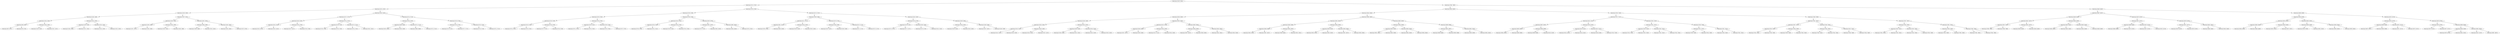 digraph G{
993931102 [label="Node{data=[5190, 5190]}"]
993931102 -> 101142253
101142253 [label="Node{data=[3722, 3722]}"]
101142253 -> 1319783501
1319783501 [label="Node{data=[1974, 1974]}"]
1319783501 -> 1428221694
1428221694 [label="Node{data=[1556, 1556]}"]
1428221694 -> 523136987
523136987 [label="Node{data=[1548, 1548]}"]
523136987 -> 593636085
593636085 [label="Node{data=[1544, 1544]}"]
593636085 -> 1068946160
1068946160 [label="Node{data=[953, 953]}"]
1068946160 -> 1832094950
1832094950 [label="Node{data=[937, 937]}"]
1068946160 -> 26175020
26175020 [label="Node{data=[973, 973]}"]
593636085 -> 856211818
856211818 [label="Node{data=[1546, 1546]}"]
856211818 -> 975221929
975221929 [label="Node{data=[1545, 1545]}"]
856211818 -> 1267030967
1267030967 [label="Node{data=[1547, 1547]}"]
523136987 -> 834796269
834796269 [label="Node{data=[1552, 1552]}"]
834796269 -> 1152871982
1152871982 [label="Node{data=[1550, 1550]}"]
1152871982 -> 2064457709
2064457709 [label="Node{data=[1549, 1549]}"]
1152871982 -> 448048088
448048088 [label="Node{data=[1551, 1551]}"]
834796269 -> 614218993
614218993 [label="Node{data=[1554, 1554]}"]
614218993 -> 1537601618
1537601618 [label="Node{data=[1553, 1553]}"]
614218993 -> 1212448444
1212448444 [label="Node{data=[1555, 1555]}"]
1428221694 -> 2006054407
2006054407 [label="Node{data=[1587, 1587]}"]
2006054407 -> 850343856
850343856 [label="Node{data=[1560, 1560]}"]
850343856 -> 1190950615
1190950615 [label="Node{data=[1558, 1558]}"]
1190950615 -> 757485866
757485866 [label="Node{data=[1557, 1557]}"]
1190950615 -> 1442822983
1442822983 [label="Node{data=[1559, 1559]}"]
850343856 -> 514196735
514196735 [label="Node{data=[1585, 1585]}"]
514196735 -> 994677554
994677554 [label="Node{data=[1561, 1561]}"]
514196735 -> 620313200
620313200 [label="Node{data=[1586, 1586]}"]
2006054407 -> 217356331
217356331 [label="Node{data=[1653, 1653]}"]
217356331 -> 584836278
584836278 [label="Node{data=[1589, 1589]}"]
584836278 -> 1434199004
1434199004 [label="Node{data=[1588, 1588]}"]
584836278 -> 951822777
951822777 [label="Node{data=[1610, 1610]}"]
217356331 -> 270949189
270949189 [label="Node{data=[1943, 1943]}"]
270949189 -> 1839588259
1839588259 [label="Node{data=[1933, 1933]}"]
270949189 -> 1509121800
1509121800 [label="Node{data=[1973, 1973]}"]
1319783501 -> 1021367278
1021367278 [label="Node{data=[3423, 3423]}"]
1021367278 -> 515791684
515791684 [label="Node{data=[2727, 2727]}"]
515791684 -> 1556351947
1556351947 [label="Node{data=[2016, 2016]}"]
1556351947 -> 529273924
529273924 [label="Node{data=[2014, 2014]}"]
529273924 -> 633981944
633981944 [label="Node{data=[2013, 2013]}"]
529273924 -> 1237438590
1237438590 [label="Node{data=[2015, 2015]}"]
1556351947 -> 891752670
891752670 [label="Node{data=[2704, 2704]}"]
891752670 -> 1249250314
1249250314 [label="Node{data=[2017, 2017]}"]
891752670 -> 562796727
562796727 [label="Node{data=[2726, 2726]}"]
515791684 -> 1720647384
1720647384 [label="Node{data=[2731, 2731]}"]
1720647384 -> 1797436215
1797436215 [label="Node{data=[2729, 2729]}"]
1797436215 -> 298775557
298775557 [label="Node{data=[2728, 2728]}"]
1797436215 -> 1828554923
1828554923 [label="Node{data=[2730, 2730]}"]
1720647384 -> 2106905554
2106905554 [label="Node{data=[3174, 3174]}"]
2106905554 -> 55671900
55671900 [label="Node{data=[2732, 2732]}"]
2106905554 -> 1708777199
1708777199 [label="Node{data=[3201, 3201]}"]
1021367278 -> 1700903471
1700903471 [label="Node{data=[3714, 3714]}"]
1700903471 -> 1043398418
1043398418 [label="Node{data=[3519, 3519]}"]
1043398418 -> 915134228
915134228 [label="Node{data=[3490, 3490]}"]
915134228 -> 487479692
487479692 [label="Node{data=[3453, 3453]}"]
915134228 -> 1976973504
1976973504 [label="Node{data=[3500, 3500]}"]
1043398418 -> 1286045959
1286045959 [label="Node{data=[3712, 3712]}"]
1286045959 -> 620547312
620547312 [label="Node{data=[3686, 3686]}"]
1286045959 -> 1272001498
1272001498 [label="Node{data=[3713, 3713]}"]
1700903471 -> 260375128
260375128 [label="Node{data=[3718, 3718]}"]
260375128 -> 2136605974
2136605974 [label="Node{data=[3716, 3716]}"]
2136605974 -> 1023659329
1023659329 [label="Node{data=[3715, 3715]}"]
2136605974 -> 2131650264
2131650264 [label="Node{data=[3717, 3717]}"]
260375128 -> 1480473763
1480473763 [label="Node{data=[3720, 3720]}"]
1480473763 -> 2003034119
2003034119 [label="Node{data=[3719, 3719]}"]
1480473763 -> 1411994223
1411994223 [label="Node{data=[3721, 3721]}"]
101142253 -> 1478350484
1478350484 [label="Node{data=[4756, 4756]}"]
1478350484 -> 1911501328
1911501328 [label="Node{data=[3738, 3738]}"]
1911501328 -> 426022898
426022898 [label="Node{data=[3730, 3730]}"]
426022898 -> 121635995
121635995 [label="Node{data=[3726, 3726]}"]
121635995 -> 836750225
836750225 [label="Node{data=[3724, 3724]}"]
836750225 -> 958926856
958926856 [label="Node{data=[3723, 3723]}"]
836750225 -> 80661464
80661464 [label="Node{data=[3725, 3725]}"]
121635995 -> 53310214
53310214 [label="Node{data=[3728, 3728]}"]
53310214 -> 1289855921
1289855921 [label="Node{data=[3727, 3727]}"]
53310214 -> 892355189
892355189 [label="Node{data=[3729, 3729]}"]
426022898 -> 1204997888
1204997888 [label="Node{data=[3734, 3734]}"]
1204997888 -> 797909439
797909439 [label="Node{data=[3732, 3732]}"]
797909439 -> 1857221588
1857221588 [label="Node{data=[3731, 3731]}"]
797909439 -> 1504061341
1504061341 [label="Node{data=[3733, 3733]}"]
1204997888 -> 140335462
140335462 [label="Node{data=[3736, 3736]}"]
140335462 -> 1586041611
1586041611 [label="Node{data=[3735, 3735]}"]
140335462 -> 668759901
668759901 [label="Node{data=[3737, 3737]}"]
1911501328 -> 1336817396
1336817396 [label="Node{data=[3746, 3746]}"]
1336817396 -> 760922126
760922126 [label="Node{data=[3742, 3742]}"]
760922126 -> 1004380133
1004380133 [label="Node{data=[3740, 3740]}"]
1004380133 -> 2147447132
2147447132 [label="Node{data=[3739, 3739]}"]
1004380133 -> 1104732609
1104732609 [label="Node{data=[3741, 3741]}"]
760922126 -> 981013316
981013316 [label="Node{data=[3744, 3744]}"]
981013316 -> 1829536089
1829536089 [label="Node{data=[3743, 3743]}"]
981013316 -> 1769826357
1769826357 [label="Node{data=[3745, 3745]}"]
1336817396 -> 1873631794
1873631794 [label="Node{data=[3976, 3976]}"]
1873631794 -> 498894768
498894768 [label="Node{data=[3937, 3937]}"]
498894768 -> 347331351
347331351 [label="Node{data=[3747, 3747]}"]
498894768 -> 369964404
369964404 [label="Node{data=[3952, 3952]}"]
1873631794 -> 326402381
326402381 [label="Node{data=[4662, 4662]}"]
326402381 -> 1787561364
1787561364 [label="Node{data=[4004, 4004]}"]
326402381 -> 1626144945
1626144945 [label="Node{data=[4752, 4752]}"]
1478350484 -> 523517773
523517773 [label="Node{data=[5174, 5174]}"]
523517773 -> 687713039
687713039 [label="Node{data=[5166, 5166]}"]
687713039 -> 576174881
576174881 [label="Node{data=[5111, 5111]}"]
576174881 -> 716689234
716689234 [label="Node{data=[4811, 4811]}"]
716689234 -> 348603166
348603166 [label="Node{data=[4793, 4793]}"]
716689234 -> 1361524570
1361524570 [label="Node{data=[4920, 4920]}"]
576174881 -> 1320550636
1320550636 [label="Node{data=[5164, 5164]}"]
1320550636 -> 1517263671
1517263671 [label="Node{data=[5163, 5163]}"]
1320550636 -> 1956576471
1956576471 [label="Node{data=[5165, 5165]}"]
687713039 -> 476809465
476809465 [label="Node{data=[5170, 5170]}"]
476809465 -> 1646549752
1646549752 [label="Node{data=[5168, 5168]}"]
1646549752 -> 1152701352
1152701352 [label="Node{data=[5167, 5167]}"]
1646549752 -> 1196423085
1196423085 [label="Node{data=[5169, 5169]}"]
476809465 -> 119772157
119772157 [label="Node{data=[5172, 5172]}"]
119772157 -> 1192295035
1192295035 [label="Node{data=[5171, 5171]}"]
119772157 -> 626743458
626743458 [label="Node{data=[5173, 5173]}"]
523517773 -> 496050491
496050491 [label="Node{data=[5182, 5182]}"]
496050491 -> 104264975
104264975 [label="Node{data=[5178, 5178]}"]
104264975 -> 1186268304
1186268304 [label="Node{data=[5176, 5176]}"]
1186268304 -> 961858220
961858220 [label="Node{data=[5175, 5175]}"]
1186268304 -> 769178692
769178692 [label="Node{data=[5177, 5177]}"]
104264975 -> 477608573
477608573 [label="Node{data=[5180, 5180]}"]
477608573 -> 1921563879
1921563879 [label="Node{data=[5179, 5179]}"]
477608573 -> 1838549424
1838549424 [label="Node{data=[5181, 5181]}"]
496050491 -> 96776922
96776922 [label="Node{data=[5186, 5186]}"]
96776922 -> 608261197
608261197 [label="Node{data=[5184, 5184]}"]
608261197 -> 328838054
328838054 [label="Node{data=[5183, 5183]}"]
608261197 -> 1310718956
1310718956 [label="Node{data=[5185, 5185]}"]
96776922 -> 1861075607
1861075607 [label="Node{data=[5188, 5188]}"]
1861075607 -> 1084227643
1084227643 [label="Node{data=[5187, 5187]}"]
1861075607 -> 515528466
515528466 [label="Node{data=[5189, 5189]}"]
993931102 -> 801841074
801841074 [label="Node{data=[7865, 7865]}"]
801841074 -> 800233894
800233894 [label="Node{data=[6093, 6093]}"]
800233894 -> 1867773363
1867773363 [label="Node{data=[5644, 5644]}"]
1867773363 -> 589114764
589114764 [label="Node{data=[5206, 5206]}"]
589114764 -> 1415348434
1415348434 [label="Node{data=[5198, 5198]}"]
1415348434 -> 1863863382
1863863382 [label="Node{data=[5194, 5194]}"]
1863863382 -> 529973867
529973867 [label="Node{data=[5192, 5192]}"]
529973867 -> 1437461848
1437461848 [label="Node{data=[5191, 5191]}"]
529973867 -> 1707588911
1707588911 [label="Node{data=[5193, 5193]}"]
1863863382 -> 1217406781
1217406781 [label="Node{data=[5196, 5196]}"]
1217406781 -> 1631330782
1631330782 [label="Node{data=[5195, 5195]}"]
1217406781 -> 1531041676
1531041676 [label="Node{data=[5197, 5197]}"]
1415348434 -> 62338830
62338830 [label="Node{data=[5202, 5202]}"]
62338830 -> 1247232394
1247232394 [label="Node{data=[5200, 5200]}"]
1247232394 -> 1248181199
1248181199 [label="Node{data=[5199, 5199]}"]
1247232394 -> 533588152
533588152 [label="Node{data=[5201, 5201]}"]
62338830 -> 637055752
637055752 [label="Node{data=[5204, 5204]}"]
637055752 -> 1439952172
1439952172 [label="Node{data=[5203, 5203]}"]
637055752 -> 848269210
848269210 [label="Node{data=[5205, 5205]}"]
589114764 -> 1123494235
1123494235 [label="Node{data=[5265, 5265]}"]
1123494235 -> 586654462
586654462 [label="Node{data=[5210, 5210]}"]
586654462 -> 1745322241
1745322241 [label="Node{data=[5208, 5208]}"]
1745322241 -> 649736388
649736388 [label="Node{data=[5207, 5207]}"]
1745322241 -> 1568434361
1568434361 [label="Node{data=[5209, 5209]}"]
586654462 -> 1115931066
1115931066 [label="Node{data=[5263, 5263]}"]
1115931066 -> 374890338
374890338 [label="Node{data=[5211, 5211]}"]
1115931066 -> 1628664189
1628664189 [label="Node{data=[5264, 5264]}"]
1123494235 -> 1595204678
1595204678 [label="Node{data=[5640, 5640]}"]
1595204678 -> 54947855
54947855 [label="Node{data=[5638, 5638]}"]
54947855 -> 1462864970
1462864970 [label="Node{data=[5637, 5637]}"]
54947855 -> 760448840
760448840 [label="Node{data=[5639, 5639]}"]
1595204678 -> 1436381296
1436381296 [label="Node{data=[5642, 5642]}"]
1436381296 -> 1709946052
1709946052 [label="Node{data=[5641, 5641]}"]
1436381296 -> 1046685679
1046685679 [label="Node{data=[5643, 5643]}"]
1867773363 -> 255561388
255561388 [label="Node{data=[5660, 5660]}"]
255561388 -> 832266699
832266699 [label="Node{data=[5652, 5652]}"]
832266699 -> 158248616
158248616 [label="Node{data=[5648, 5648]}"]
158248616 -> 773172277
773172277 [label="Node{data=[5646, 5646]}"]
773172277 -> 2106067381
2106067381 [label="Node{data=[5645, 5645]}"]
773172277 -> 393722614
393722614 [label="Node{data=[5647, 5647]}"]
158248616 -> 1796234590
1796234590 [label="Node{data=[5650, 5650]}"]
1796234590 -> 1759981581
1759981581 [label="Node{data=[5649, 5649]}"]
1796234590 -> 1436506373
1436506373 [label="Node{data=[5651, 5651]}"]
832266699 -> 2132142410
2132142410 [label="Node{data=[5656, 5656]}"]
2132142410 -> 377921883
377921883 [label="Node{data=[5654, 5654]}"]
377921883 -> 1202752734
1202752734 [label="Node{data=[5653, 5653]}"]
377921883 -> 1757983324
1757983324 [label="Node{data=[5655, 5655]}"]
2132142410 -> 952584630
952584630 [label="Node{data=[5658, 5658]}"]
952584630 -> 468233100
468233100 [label="Node{data=[5657, 5657]}"]
952584630 -> 1484587603
1484587603 [label="Node{data=[5659, 5659]}"]
255561388 -> 1971978578
1971978578 [label="Node{data=[6085, 6085]}"]
1971978578 -> 2005036204
2005036204 [label="Node{data=[5664, 5664]}"]
2005036204 -> 694689051
694689051 [label="Node{data=[5662, 5662]}"]
694689051 -> 431484415
431484415 [label="Node{data=[5661, 5661]}"]
694689051 -> 1016262410
1016262410 [label="Node{data=[5663, 5663]}"]
2005036204 -> 1477509944
1477509944 [label="Node{data=[6083, 6083]}"]
1477509944 -> 838356452
838356452 [label="Node{data=[6082, 6082]}"]
1477509944 -> 386303537
386303537 [label="Node{data=[6084, 6084]}"]
1971978578 -> 1011339620
1011339620 [label="Node{data=[6089, 6089]}"]
1011339620 -> 1822362903
1822362903 [label="Node{data=[6087, 6087]}"]
1822362903 -> 536607245
536607245 [label="Node{data=[6086, 6086]}"]
1822362903 -> 1022349517
1022349517 [label="Node{data=[6088, 6088]}"]
1011339620 -> 1050802885
1050802885 [label="Node{data=[6091, 6091]}"]
1050802885 -> 717406131
717406131 [label="Node{data=[6090, 6090]}"]
1050802885 -> 1789465460
1789465460 [label="Node{data=[6092, 6092]}"]
800233894 -> 671276884
671276884 [label="Node{data=[7833, 7833]}"]
671276884 -> 423919427
423919427 [label="Node{data=[7817, 7817]}"]
423919427 -> 650405119
650405119 [label="Node{data=[6101, 6101]}"]
650405119 -> 72675808
72675808 [label="Node{data=[6097, 6097]}"]
72675808 -> 982677057
982677057 [label="Node{data=[6095, 6095]}"]
982677057 -> 1484855
1484855 [label="Node{data=[6094, 6094]}"]
982677057 -> 91281238
91281238 [label="Node{data=[6096, 6096]}"]
72675808 -> 638119401
638119401 [label="Node{data=[6099, 6099]}"]
638119401 -> 260159255
260159255 [label="Node{data=[6098, 6098]}"]
638119401 -> 979624384
979624384 [label="Node{data=[6100, 6100]}"]
650405119 -> 967461821
967461821 [label="Node{data=[6105, 6105]}"]
967461821 -> 1487703748
1487703748 [label="Node{data=[6103, 6103]}"]
1487703748 -> 1511502793
1511502793 [label="Node{data=[6102, 6102]}"]
1487703748 -> 2136941738
2136941738 [label="Node{data=[6104, 6104]}"]
967461821 -> 348352351
348352351 [label="Node{data=[6107, 6107]}"]
348352351 -> 673515949
673515949 [label="Node{data=[6106, 6106]}"]
348352351 -> 1338732187
1338732187 [label="Node{data=[7816, 7816]}"]
423919427 -> 1236761020
1236761020 [label="Node{data=[7825, 7825]}"]
1236761020 -> 1182879298
1182879298 [label="Node{data=[7821, 7821]}"]
1182879298 -> 1181306718
1181306718 [label="Node{data=[7819, 7819]}"]
1181306718 -> 1380081342
1380081342 [label="Node{data=[7818, 7818]}"]
1181306718 -> 541767635
541767635 [label="Node{data=[7820, 7820]}"]
1182879298 -> 1828003526
1828003526 [label="Node{data=[7823, 7823]}"]
1828003526 -> 1617608633
1617608633 [label="Node{data=[7822, 7822]}"]
1828003526 -> 547207844
547207844 [label="Node{data=[7824, 7824]}"]
1236761020 -> 1427928395
1427928395 [label="Node{data=[7829, 7829]}"]
1427928395 -> 299581952
299581952 [label="Node{data=[7827, 7827]}"]
299581952 -> 620339445
620339445 [label="Node{data=[7826, 7826]}"]
299581952 -> 1778148948
1778148948 [label="Node{data=[7828, 7828]}"]
1427928395 -> 1602019341
1602019341 [label="Node{data=[7831, 7831]}"]
1602019341 -> 343700128
343700128 [label="Node{data=[7830, 7830]}"]
1602019341 -> 2112587474
2112587474 [label="Node{data=[7832, 7832]}"]
671276884 -> 1999602173
1999602173 [label="Node{data=[7849, 7849]}"]
1999602173 -> 1332444061
1332444061 [label="Node{data=[7841, 7841]}"]
1332444061 -> 947251618
947251618 [label="Node{data=[7837, 7837]}"]
947251618 -> 428422504
428422504 [label="Node{data=[7835, 7835]}"]
428422504 -> 312635341
312635341 [label="Node{data=[7834, 7834]}"]
428422504 -> 100751767
100751767 [label="Node{data=[7836, 7836]}"]
947251618 -> 288262156
288262156 [label="Node{data=[7839, 7839]}"]
288262156 -> 1104989492
1104989492 [label="Node{data=[7838, 7838]}"]
288262156 -> 1082203845
1082203845 [label="Node{data=[7840, 7840]}"]
1332444061 -> 1287662243
1287662243 [label="Node{data=[7845, 7845]}"]
1287662243 -> 692823519
692823519 [label="Node{data=[7843, 7843]}"]
692823519 -> 240740527
240740527 [label="Node{data=[7842, 7842]}"]
692823519 -> 1189488791
1189488791 [label="Node{data=[7844, 7844]}"]
1287662243 -> 188651482
188651482 [label="Node{data=[7847, 7847]}"]
188651482 -> 2142223935
2142223935 [label="Node{data=[7846, 7846]}"]
188651482 -> 980860277
980860277 [label="Node{data=[7848, 7848]}"]
1999602173 -> 1294178364
1294178364 [label="Node{data=[7857, 7857]}"]
1294178364 -> 853300741
853300741 [label="Node{data=[7853, 7853]}"]
853300741 -> 813713447
813713447 [label="Node{data=[7851, 7851]}"]
813713447 -> 1058195031
1058195031 [label="Node{data=[7850, 7850]}"]
813713447 -> 1856068593
1856068593 [label="Node{data=[7852, 7852]}"]
853300741 -> 1042105438
1042105438 [label="Node{data=[7855, 7855]}"]
1042105438 -> 216982218
216982218 [label="Node{data=[7854, 7854]}"]
1042105438 -> 627551614
627551614 [label="Node{data=[7856, 7856]}"]
1294178364 -> 1098712304
1098712304 [label="Node{data=[7861, 7861]}"]
1098712304 -> 353797941
353797941 [label="Node{data=[7859, 7859]}"]
353797941 -> 1846923247
1846923247 [label="Node{data=[7858, 7858]}"]
353797941 -> 1979810574
1979810574 [label="Node{data=[7860, 7860]}"]
1098712304 -> 1609712570
1609712570 [label="Node{data=[7863, 7863]}"]
1609712570 -> 2122074206
2122074206 [label="Node{data=[7862, 7862]}"]
1609712570 -> 1045859017
1045859017 [label="Node{data=[7864, 7864]}"]
801841074 -> 1152743422
1152743422 [label="Node{data=[8483, 8483]}"]
1152743422 -> 160891713
160891713 [label="Node{data=[8467, 8467]}"]
160891713 -> 364221589
364221589 [label="Node{data=[8459, 8459]}"]
364221589 -> 532628520
532628520 [label="Node{data=[8427, 8427]}"]
532628520 -> 1885002406
1885002406 [label="Node{data=[7867, 7867]}"]
1885002406 -> 1105613543
1105613543 [label="Node{data=[7866, 7866]}"]
1885002406 -> 2026796914
2026796914 [label="Node{data=[7868, 7868]}"]
532628520 -> 490070599
490070599 [label="Node{data=[8457, 8457]}"]
490070599 -> 991724717
991724717 [label="Node{data=[8456, 8456]}"]
490070599 -> 1209960515
1209960515 [label="Node{data=[8458, 8458]}"]
364221589 -> 1130365909
1130365909 [label="Node{data=[8463, 8463]}"]
1130365909 -> 1911940644
1911940644 [label="Node{data=[8461, 8461]}"]
1911940644 -> 781401435
781401435 [label="Node{data=[8460, 8460]}"]
1911940644 -> 317977690
317977690 [label="Node{data=[8462, 8462]}"]
1130365909 -> 1364075386
1364075386 [label="Node{data=[8465, 8465]}"]
1364075386 -> 257178545
257178545 [label="Node{data=[8464, 8464]}"]
1364075386 -> 949659365
949659365 [label="Node{data=[8466, 8466]}"]
160891713 -> 893830280
893830280 [label="Node{data=[8475, 8475]}"]
893830280 -> 364078249
364078249 [label="Node{data=[8471, 8471]}"]
364078249 -> 999574557
999574557 [label="Node{data=[8469, 8469]}"]
999574557 -> 1448372228
1448372228 [label="Node{data=[8468, 8468]}"]
999574557 -> 1429570754
1429570754 [label="Node{data=[8470, 8470]}"]
364078249 -> 1538077921
1538077921 [label="Node{data=[8473, 8473]}"]
1538077921 -> 1119907629
1119907629 [label="Node{data=[8472, 8472]}"]
1538077921 -> 924920633
924920633 [label="Node{data=[8474, 8474]}"]
893830280 -> 1321970315
1321970315 [label="Node{data=[8479, 8479]}"]
1321970315 -> 2096334223
2096334223 [label="Node{data=[8477, 8477]}"]
2096334223 -> 1032528955
1032528955 [label="Node{data=[8476, 8476]}"]
2096334223 -> 63813712
63813712 [label="Node{data=[8478, 8478]}"]
1321970315 -> 281138512
281138512 [label="Node{data=[8481, 8481]}"]
281138512 -> 1887364410
1887364410 [label="Node{data=[8480, 8480]}"]
281138512 -> 347123186
347123186 [label="Node{data=[8482, 8482]}"]
1152743422 -> 2060552204
2060552204 [label="Node{data=[8566, 8566]}"]
2060552204 -> 1680124243
1680124243 [label="Node{data=[8558, 8558]}"]
1680124243 -> 1668597720
1668597720 [label="Node{data=[8554, 8554]}"]
1668597720 -> 1924802937
1924802937 [label="Node{data=[8485, 8485]}"]
1924802937 -> 73227978
73227978 [label="Node{data=[8484, 8484]}"]
1924802937 -> 1165099299
1165099299 [label="Node{data=[8486, 8486]}"]
1668597720 -> 16598098
16598098 [label="Node{data=[8556, 8556]}"]
16598098 -> 598688981
598688981 [label="Node{data=[8555, 8555]}"]
16598098 -> 1307239780
1307239780 [label="Node{data=[8557, 8557]}"]
1680124243 -> 407150307
407150307 [label="Node{data=[8562, 8562]}"]
407150307 -> 1928435309
1928435309 [label="Node{data=[8560, 8560]}"]
1928435309 -> 723647754
723647754 [label="Node{data=[8559, 8559]}"]
1928435309 -> 830143695
830143695 [label="Node{data=[8561, 8561]}"]
407150307 -> 234217349
234217349 [label="Node{data=[8564, 8564]}"]
234217349 -> 1934193320
1934193320 [label="Node{data=[8563, 8563]}"]
234217349 -> 1470371942
1470371942 [label="Node{data=[8565, 8565]}"]
2060552204 -> 828246745
828246745 [label="Node{data=[8574, 8574]}"]
828246745 -> 309654144
309654144 [label="Node{data=[8570, 8570]}"]
309654144 -> 714088020
714088020 [label="Node{data=[8568, 8568]}"]
714088020 -> 1568691272
1568691272 [label="Node{data=[8567, 8567]}"]
714088020 -> 474584547
474584547 [label="Node{data=[8569, 8569]}"]
309654144 -> 689738776
689738776 [label="Node{data=[8572, 8572]}"]
689738776 -> 64245201
64245201 [label="Node{data=[8571, 8571]}"]
689738776 -> 1554607095
1554607095 [label="Node{data=[8573, 8573]}"]
828246745 -> 211753740
211753740 [label="Node{data=[8578, 8578]}"]
211753740 -> 1106178771
1106178771 [label="Node{data=[8576, 8576]}"]
1106178771 -> 1618318842
1618318842 [label="Node{data=[8575, 8575]}"]
1106178771 -> 1997843664
1997843664 [label="Node{data=[8577, 8577]}"]
211753740 -> 61316677
61316677 [label="Node{data=[8606, 8606]}"]
61316677 -> 896113800
896113800 [label="Node{data=[8580, 8580]}"]
896113800 -> 2046756250
2046756250 [label="Node{data=[8579, 8579]}"]
896113800 -> 727667801
727667801 [label="Node{data=[8581, 8581]}"]
61316677 -> 347448001
347448001 [label="Node{data=[9802, 9802]}"]
347448001 -> 1833038083
1833038083 [label="Node{data=[9167, 9167]}"]
347448001 -> 1813248740
1813248740 [label="Node{data=[9867, 9867]}"]
}